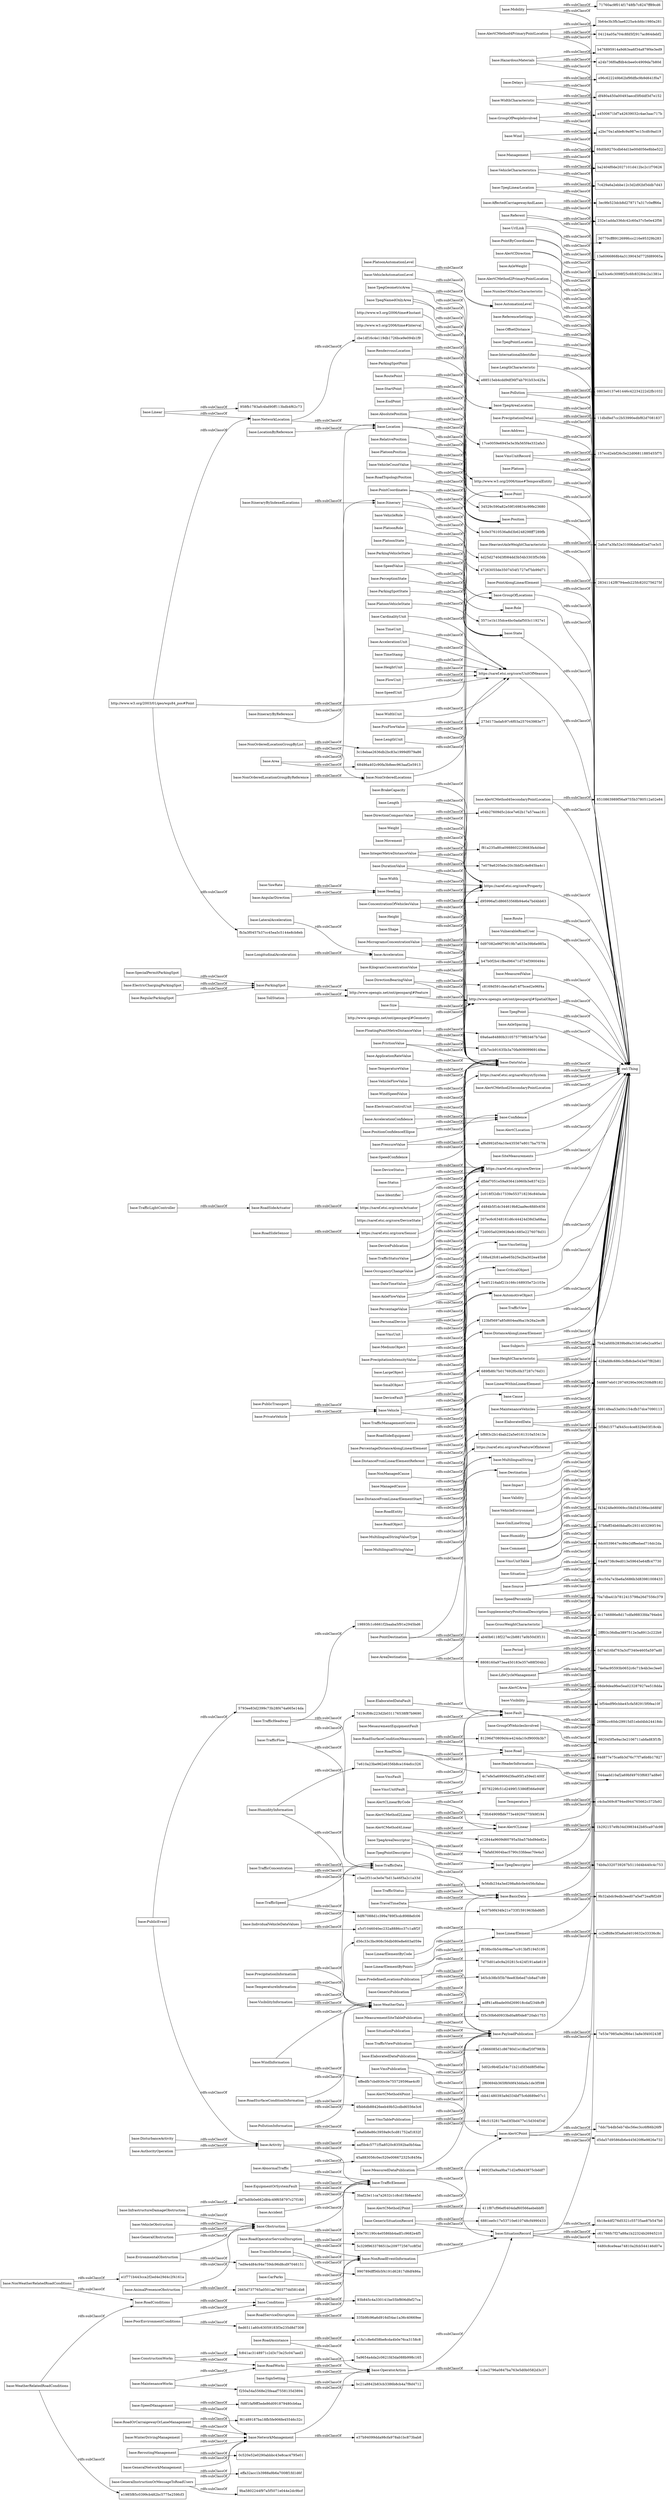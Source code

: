 digraph ar2dtool_diagram { 
rankdir=LR;
size="1000"
node [shape = rectangle, color="black"]; "base:PcuFlowValue" "11dbdfed7cc2b53990edbf82d7081837" "base:AxleWeight" "9ba5802244f97a5f5071e044e2dc9bcf" "992045f5e9ac3e2106711abfad83f1fb" "base:PrecipitationInformation" "base:ItineraryByReference" "base:RoadAssistance" "base:AlertCMethod2PrimaryPointLocation" "9692f3a9aa9ba71d2ef9d43875cbddf7" "2c018f32db17339e553718236c840a4e" "base:Mobility" "base:Delays" "base:AlertCMethod4Point" "d95996af1d86653568b94e6a7bd4bb63" "base:MultilingualStringValueType" "base:DirectionCompassValue" "base:RoadEntity" "e37b94099dda98cfa978ab1bc873bab8" "af6d992d54a10e435567e8017ba757f4" "base:Location" "base:MultilingualString" "base:Linear" "base:PredefinedLocationsPublication" "8df67088d1c399a789f3cdc8988efc06" "base:IntegerMetreDistanceValue" "base:RoadSideSensor" "df480a450a00493aecd5f0ddf3d7e152" "base:ManagedCause" "base:DataValue" "http://www.opengis.net/ont/geosparql#SpatialObject" "f61489187ba18fb5fe906fe45546c32c" "base:Confidence" "base:HeightUnit" "base:CriticalObject" "base:GenericSituationRecord" "base:WeatherData" "base:DisturbanceActivity" "base:TrafficHeadway" "base:RoadObject" "base:StartPoint" "base:RoadConditions" "base:DurationValue" "base:TrafficFlow" "effa32acc1b3988a9b6a7008f1fd1d6f" "base:GroupOfPeopleInvolved" "689fb8fc7b017692f0c0b37287c76d31" "base:NonOrderedLocationGroupByReference" "f35c30b6d0933bd0a8f0de8720ab1753" "base:TrafficLightController" "3baf23e11ca7a2632c1c8cd15b8aea5d" "428afd8c686c3cfb8cbe543e07f82b81" "base:Cause" "https://saref.etsi.org/core/FeatureOfInterest" "5793ee83d2399c73b28f474a665e14da" "base:LateralAcceleration" "base:ReferenceSettings" "base:TrafficElement" "base:VehicleCharacteristics" "base:TpegAreaLocation" "base:RoadSurfaceConditionMeasurements" "base:PollutionInformation" "base:OffsetDistance" "8510863989f56a9755b3780512a02e84" "81296d70809d4ce424da10cf9000b3b7" "base:TemperatureInformation" "base:YawRate" "base:TpegPointLocation" "base:Fault" "base:Activity" "b47b0f2b41f8ed96471d734f3900494c" "157ecd2ebf26c5e22d06811885455f75" "cbb41480393a9d334bf75c6d689e07c1" "base:TpegLinearLocation" "base:MicrogramsConcentrationValue" "base:Accident" "base:Obstruction" "base:PointDestination" "base:AlertCMethod4PrimaryPointLocation" "base:ElectricChargingParkingSpot" "b0e791190c4e0586bb4adf1c9682e4f5" "base:EndPoint" "base:RoadWorks" "a1fa1c8e6d58be8cda4b0e76ca3158c8" "569148ea53a00c154cfb37dce7090113" "base:AffectedCarriagewayAndLanes" "base:Referent" "ba53ce6c3098f25c6fc83284c2a1381e" "base:PlatoonPosition" "base:AutomationLevel" "e96c622249b62bf9fdfbc9b9d641f0a7" "base:RegularParkingSpot" "base:TrafficViewPublication" "base:SignSetting" "base:ElaboratedDataPublication" "base:HumidityInformation" "base:Heading" "base:VehicleFlowValue" "base:UrlLink" "411f87cf96ef0404daf60566aebebbf0" "base:NonWeatherRelatedRoadConditions" "5d02c9b4f2a54c71b21d5f3dd8f5d0ac" "base:TpegGeometricArea" "base:PerceptionState" "base:ParkingSpotState" "e04b27609d5c2dce7e62b17a57eaa161" "base:WindSpeedValue" "dd7bd0b0e662d84c49f658797c27f180" "base:PlatoonRole" "7ed9e4d84c94e759dc96d8cd97046151" "base:KilogramConcentrationValue" "c3ae2f31ce3e0e7bd13a46f3a2c1a33d" "d3b7ecb91635b3a70fa90909969149ee" "base:GroupOfLocations" "168a42fc81aebe65b25e2ba302ea45b8" "base:PointByCoordinates" "base:PrivateVehicle" "base:GenericPublication" "c4cba569c8794ed944765662c372fa92" "base:MesaurementEquipmentFault" "base:NetworkLocation" "dc1746886e8d17cdfa98833fda794eb4" "base:SituationRecord" "base:FlowUnit" "base:Address" "base:NonOrderedLocationGroupByList" "base:Area" "d56c33c3bc908c56db080e8e603a059e" "base:OperatorAction" "http://www.w3.org/2006/time#TemporalEntity" "base:Weight" "base:AlertCDirection" "2afcd7a3fa52e31006debe92ed7ce3c5" "base:SpeedUnit" "base:Platoon" "base:RoadOperatorServiceDisruption" "base:Pollution" "base:MeasurementSiteTablePublication" "f038bc0b54c09bae7cc913bf51945195" "http://www.w3.org/2003/01/geo/wgs84_pos#Point" "base:VehicleCountValue" "base:ConstructionWorks" "70a7dba41b7812415798a26d7556c379" "7d75d01a0c9a202815c424f191ada619" "base:SpeedManagement" "88d0b9270cdb64d1be00d056e8bbe522" "base:PublicTransport" "base:NonOrderedLocations" "aaf5b4c5771f5a8520c83592ba0b54aa" "3571e1b135dce4bc0adaf503c11927e1" "13a6066868b4a3139043d772fd89065a" "5a4f1216abf21b166c168935e72c103e" "base:ReroutingManagement" "base:TpegNamedOnlyArea" "8d74d16bf763a3cf7340e4605a597ad0" "base:AlertCMethod2Point" "7d19cf08c223d2b031176538f87b9690" "bc21a8842b83cb3386b8cb4a7f8d4712" "base:Movement" "base:SpeedValue" "base:PointCoordinates" "93b845c4a330141be55bf806dfef27ca" "base:WidthUnit" "base:RoadSideEquipment" "0c520e52e0290abbbc43e8cac4795e01" "04124a05a704c8fd5f2917ac864debf2" "base:PrecipitationDetail" "6881ee0c17e53710e610748cf4990433" "207ec6c6348161d6c44424d38d3a68aa" "base:TollStation" "base:Point" "base:VmsUnitRecord" "990789dff56b5f4191d62817d8df486a" "4d25d2740d3f084dd3b54b3303f5c56b" "a2bc70a1afde8c9a987ec15cdfc9ad19" "69a6ae84880b310575779f03467b7de0" "base:TpegAreaDescriptor" "base:Route" "bf54edf90cbbe45cfa582915f0fea10f" "7fafafd3604bac5790c33fdeac70e4a3" "335b9fc96a6d916d54ac1a36c40669ee" "base:VmsFault" "base:RoadOrCarraigewayOrLaneManagement" "7b42afd0b2839bd6a31b61e6e2ca95e1" "base:HeaviestAxleWeightCharacteristic" "4fbb6db88426eeb49b52cdbd6556e3c6" "19893fc1c6661f2baaba5f91e2945bd6" "base:Conditions" "base:AlertCMethod2Linear" "7ddc7b4db5eb74bc56ec3cc6f66b26f9" "base:VulnerableRoadUser" "2696bcc60dc29915d51ebd4bb24418dc" "base:PointAlongLinearElement" "base:Position" "d5da57d9586db6e445620f6e9826e732" "base:Role" "base:DeviceFault" "base:GeneralNetworkManagement" "base:TravelTimeData" "https://saref.etsi.org/saref4syst/System" "base:MeasuredDataPublication" "base:RoadNode" "base:PoorEnvironmentConditions" "base:Road" "base:ConcentrationOfVehiclesValue" "base:LengthUnit" "base:AlertCMethod4SecondaryPointLocation" "base:SmallObject" "base:MeasuredValue" "base:Status" "base:PlatoonAutomationLevel" "e88515eb4cdd9df36f7ab791b53c425a" "64ef4738c9ed013e59645e64ffc47730" "base:State" "0d97082e96f79019b7a633e39b6e985a" "base:Identifier" "base:RoadSurfaceConditionInformation" "base:RendezvousLocation" "base:AlertCMethod4Linear" "fb3a3f0457b37cc45ea5c5144e8cb8eb" "base:TimeUnit" "base:Subjects" "base:PublicEvent" "3ec9fe523dcb8d278717a317c0eff66a" "base:BasicData" "https://saref.etsi.org/core/DeviceState" "17ce0059e6945e3e3fa565f4e332afa3" "base:HeightCharacteristic" "base:LinearWithinLinearElement" "base:AbsolutePosition" "base:TrafficData" "72d005a0290928efe1685e2276078d31" "base:FloatingPointMetreDistanceValue" "http://www.w3.org/2006/time#Instant" "base:Width" "base:TpegPoint" "f81a235a8fca0988602228683fa4d4ed" "base:AlertCLinearByCode" "base:MaintenanceVehicles" "base:GeneralObstruction" "base:ElaboratedData" "http://www.opengis.net/ont/geosparql#Feature" "base:ElectronicControlUnit" "base:RoadSideActuator" "base:AxleSpacing" "base:Humidity" "base:FrictionValue" "base:Acceleration" "base:VisibilityInformation" "8808160a973ea450183e357e88f304b2" "7c429a6a2ebbe12c3d2d92bf3ddb7d43" "45a883056c0ec520e006672325c8456a" "base:TrafficSpeed" "base:MultilingualStringValue" "fc841ac3148971c2d3c73e25c047aed3" "adff41a8bade00d269018cdaf2348cf9" "base:Comment" "ab40b6118f227ec2b8817a0b50d3f131" "http://www.w3.org/2006/time#Interval" "2f60694b365f6f49f43ddada1de3f598" "2665d737765a0501aa780377dd5814b8" "base:AlertCMethod2SecondaryPointLocation" "base:IndividualVehicleDataValues" "base:Height" "base:MediumObject" "base:AxleFlowValue" "base:TransitInformation" "base:VmsUnitFault" "base:AlertCLocation" "base:SpecialPermitParkingSpot" "9b32abdc9edb3eed07a5ef72eaf6f2d9" "base:SiteMeasurements" "08de9dea9fee5ea023287927ee518dda" "123bf5697a85d604ea9ba1fe26a2ecf6" "base:ApplicationRateValue" "f250a54a5568e25feaaf7558135d3894" "base:VmsUnitTable" "base:Shape" "6b18e4df276d5321c55735ae87b547b0" "a4500671bf7a42639032c4ae3aac717b" "base:BrakeCapacity" "2fff03c36dba3897512e3a8912c222b9" "base:AbnormalTraffic" "base:HazardousMaterials" "base:PlatoonVehicleState" "base:InfrastructureDamageObstruction" "5c0e37610536a8d3b6248298ff7289fb" "base:LinearElementByPoints" "base:VehicleRole" "base:Vehicle" "base:Situation" "base:SituationPublication" "base:AlertCPoint" "47263055de3507454f1727ef7bb99d71" "base:PercentageDistanceAlongLinearElement" "base:WidthCharacteristic" "base:TrafficConcentration" "base:NetworkManagement" "base:TrafficView" "base:LargeObject" "b476895914a9d63ea6f34a879f4e3ed9" "base:VehicleAutomationLevel" "base:TpegPointDescriptor" "base:Wind" "74b9a3320739267b5110d4b440c4c753" "8578229fc51d2499f15386ff366e949f" "base:CarParks" "base:LinearElementByCode" "cbe1df16c4e119db1726bce9e094b1f9" "4ffedfb7cbd930c0e755729596ae4cf0" "5c329f963378651bc209772567cc8f3d" "c8169d591cbecc6af14f7bced2e96f4a" "a5cf1046040ec232a8886cc37c1a8f2f" "b65cb38b5f3b78ee83b6ed7cb8ad7c89" "7e610a23be962e6356b8ce164efcc326" "base:TemperatureValue" "base:ParkingSpot" "base:PersonalDevice" "base:Management" "base:TrafficManagementCentre" "https://saref.etsi.org/core/UnitOfMeasure" "base:WinterDrivingManagement" "544aadd10af2a69bf49703f6837ad8e0" "548897eb0129749290e3062508df8182" "base:AccelerationConfidence" "3c18ebae2636db2bc83a1999df079a86" "8ed6511a60c63059183f3e235d8d7308" "e12844a9609d60795a5ba57bbd9de82e" "71760ac9f014f1748fb7c8247ff89cd6" "base:GeneralInstructionOrMessageToRoadUsers" "base:EvironmentalObstruction" "https://saref.etsi.org/core/Actuator" "c61766fc7f27a88a1b22324b26945210" "base:AngularDirection" "bf883c2b14bab22a5e0161310a53413e" "0803e0137e61446c42234222d2fb1032" "5f58d1577af445cc4ce8329e03f18c4b" "d484b5f1dc344619b82aa9ec6fd0c656" "base:Source" "base:SpeedPercentile" "dfbbf7051e59a93641b960b3e837422c" "a24b736f0affdb4cbee0c4909da7b80d" "base:LocationByReference" "base:TpegDescriptor" "base:CardinalityUnit" "base:NonRoadEventInformation" "0c07b9f434fe21e733f1591963bbd6f5" "https://saref.etsi.org/core/Sensor" "base:LinearElement" "base:DistanceAlongLinearElement" "base:DevicePublication" "e9cc50a7e3be6a5686b3d83981008433" "7e079a6205ebc20c3bbf2c4e845ba4c1" "7e53e7985a9e2f66e13a8e3f400243ff" "base:VmsUnit" "base:Impact" "ba2404f0de2027101d412bc2c1f70626" "3b64e3b3fb3ae6225a4cbfdc1980a281" "34529c590a82e59f169834c99fe23680" "https://saref.etsi.org/core/Property" "base:Validity" "base:AccelerationUnit" "base:DeviceStatus" "5a9654a4da2c0621fd3da088b998c165" "base:WindInformation" "fe56db234a3ed298a8dc0e4456cfabac" "68486a402c90fa3b8eec963aaf2e5913" "28341142f8794eeb225fc8202756275f" "base:ParkingSpotPoint" "base:PrecipitationIntensityValue" "958fb1783afc4bd90ff113bdb4f62c73" "base:VehicleEnvironment" "232e1adda336dc42c60a37c5e0e42f56" "base:DirectionBearingValue" "e1985f85c0399cb482bc5775e259fcf3" "base:VehicleObstruction" "base:NonManagedCause" "base:AuthorityOperation" "base:DistanceFromLinearElementReferent" "base:TimeStamp" "base:SupplementaryPositionalDescription" "base:GrossWeightCharacteristic" "base:GmlLineString" "84d877e75ca6b3d76c77f7a6b8b17827" "e1f771b443cca2f2ed4e29d4c2f4161a" "base:AnimalPresenceObstruction" "cc2effd8e3f3a6ad4016632e33336c8c" "base:RoutePoint" "base:Period" "273d173adafc97c6f03a257043983e77" "base:Size" "base:RoadTopologyPosition" "https://saref.etsi.org/core/Device" "base:TrafficStatus" "base:LifeCycleManagement" "base:AlertCArea" "base:LongitudinalAcceleration" "base:OccupancyChangeValue" "1cbe2796a0847ba763e5d0b0582d3c37" "base:PayloadPublication" "base:WeatherRelatedRoadConditions" "a9a6b8e86c3959a9c5cd81752af1832f" "c5866085d1c86780d1e18baf20f7983b" "base:ItineraryByIndexedLocations" "base:NumberOfAxlesCharacteristic" "base:PlatoonState" "base:ElaboratedDataFault" "base:VmsTablePublication" "base:Visibility" "base:VmsSetting" "6480c8ce9eae74810a2fcb544146d07e" "base:GroupOfVehiclesInvolved" "base:MaintenanceWorks" "74e0ac95593b0652c6c71fe4b3ec3ee0" "base:PressureValue" "base:Destination" "base:RelativePosition" "f434248e90069cc58d545396ecb68f4f" "base:VmsPublication" "base:RoadServiceDisruption" "base:HeaderInformation" "30770cff8912699fccc216e95329b283" "base:DateTimeValue" "4c7efe5a69906d3fea95f1a59ed1400f" "base:AreaDestination" "base:TrafficStatusValue" "57bfeff34b60bbaf0c2931403290f194" "base:PositionConfidenceEllipse" "base:AlertCLinear" "base:InternationalIdentifier" "base:SpeedConfidence" "base:Length" "1b292157e9b34d3983442b85ca97dc98" "http://www.opengis.net/ont/geosparql#Geometry" "base:ParkingVehicleState" "9dc0539647ec86e2dffeebed716dc2da" "08c5152817bed3f3bd477e15d304f34f" "f48f1faf9ff3ede86d091879480cb6aa" "base:PercentageValue" "base:AutomotiveObject" "base:EquipmentOrSystemFault" "base:DistanceFromLinearElementStart" "73fc64909fbfe773e49294775f49f194" "base:LengthCharacteristic" "base:Itinerary" "base:Temperature" ; /*classes style*/
	"base:CriticalObject" -> "owl:Thing" [ label = "rdfs:subClassOf" ];
	"base:Location" -> "34529c590a82e59f169834c99fe23680" [ label = "rdfs:subClassOf" ];
	"base:Location" -> "base:GroupOfLocations" [ label = "rdfs:subClassOf" ];
	"base:Size" -> "http://www.opengis.net/ont/geosparql#SpatialObject" [ label = "rdfs:subClassOf" ];
	"http://www.w3.org/2006/time#Instant" -> "http://www.w3.org/2006/time#TemporalEntity" [ label = "rdfs:subClassOf" ];
	"base:Length" -> "https://saref.etsi.org/core/Property" [ label = "rdfs:subClassOf" ];
	"base:Management" -> "88d0b9270cdb64d1be00d056e8bbe522" [ label = "rdfs:subClassOf" ];
	"base:Management" -> "owl:Thing" [ label = "rdfs:subClassOf" ];
	"base:NonOrderedLocationGroupByReference" -> "base:NonOrderedLocations" [ label = "rdfs:subClassOf" ];
	"base:ApplicationRateValue" -> "base:DataValue" [ label = "rdfs:subClassOf" ];
	"base:KilogramConcentrationValue" -> "b47b0f2b41f8ed96471d734f3900494c" [ label = "rdfs:subClassOf" ];
	"base:KilogramConcentrationValue" -> "base:DataValue" [ label = "rdfs:subClassOf" ];
	"base:TpegAreaDescriptor" -> "7fafafd3604bac5790c33fdeac70e4a3" [ label = "rdfs:subClassOf" ];
	"base:TpegAreaDescriptor" -> "base:TpegDescriptor" [ label = "rdfs:subClassOf" ];
	"base:WeatherRelatedRoadConditions" -> "e1985f85c0399cb482bc5775e259fcf3" [ label = "rdfs:subClassOf" ];
	"base:WeatherRelatedRoadConditions" -> "base:RoadConditions" [ label = "rdfs:subClassOf" ];
	"base:Subjects" -> "7b42afd0b2839bd6a31b61e6e2ca95e1" [ label = "rdfs:subClassOf" ];
	"base:Subjects" -> "owl:Thing" [ label = "rdfs:subClassOf" ];
	"base:OperatorAction" -> "1cbe2796a0847ba763e5d0b0582d3c37" [ label = "rdfs:subClassOf" ];
	"base:OperatorAction" -> "base:SituationRecord" [ label = "rdfs:subClassOf" ];
	"base:RoadSideActuator" -> "https://saref.etsi.org/core/Actuator" [ label = "rdfs:subClassOf" ];
	"base:FrictionValue" -> "d3b7ecb91635b3a70fa90909969149ee" [ label = "rdfs:subClassOf" ];
	"base:FrictionValue" -> "base:DataValue" [ label = "rdfs:subClassOf" ];
	"base:AlertCArea" -> "08de9dea9fee5ea023287927ee518dda" [ label = "rdfs:subClassOf" ];
	"base:AlertCArea" -> "owl:Thing" [ label = "rdfs:subClassOf" ];
	"base:VmsFault" -> "base:Fault" [ label = "rdfs:subClassOf" ];
	"base:SmallObject" -> "base:CriticalObject" [ label = "rdfs:subClassOf" ];
	"http://www.opengis.net/ont/geosparql#SpatialObject" -> "owl:Thing" [ label = "rdfs:subClassOf" ];
	"base:Platoon" -> "owl:Thing" [ label = "rdfs:subClassOf" ];
	"base:Source" -> "e9cc50a7e3be6a5686b3d83981008433" [ label = "rdfs:subClassOf" ];
	"base:Source" -> "owl:Thing" [ label = "rdfs:subClassOf" ];
	"base:Temperature" -> "c4cba569c8794ed944765662c372fa92" [ label = "rdfs:subClassOf" ];
	"base:Temperature" -> "owl:Thing" [ label = "rdfs:subClassOf" ];
	"base:GeneralInstructionOrMessageToRoadUsers" -> "9ba5802244f97a5f5071e044e2dc9bcf" [ label = "rdfs:subClassOf" ];
	"base:GeneralInstructionOrMessageToRoadUsers" -> "base:NetworkManagement" [ label = "rdfs:subClassOf" ];
	"base:ReferenceSettings" -> "owl:Thing" [ label = "rdfs:subClassOf" ];
	"base:Accident" -> "base:TrafficElement" [ label = "rdfs:subClassOf" ];
	"base:Point" -> "owl:Thing" [ label = "rdfs:subClassOf" ];
	"base:TpegPointLocation" -> "owl:Thing" [ label = "rdfs:subClassOf" ];
	"base:VehicleRole" -> "base:Role" [ label = "rdfs:subClassOf" ];
	"base:Address" -> "owl:Thing" [ label = "rdfs:subClassOf" ];
	"base:NonRoadEventInformation" -> "base:SituationRecord" [ label = "rdfs:subClassOf" ];
	"base:DistanceFromLinearElementStart" -> "bf883c2b14bab22a5e0161310a53413e" [ label = "rdfs:subClassOf" ];
	"base:DistanceFromLinearElementStart" -> "base:DistanceAlongLinearElement" [ label = "rdfs:subClassOf" ];
	"http://www.w3.org/2006/time#Interval" -> "http://www.w3.org/2006/time#TemporalEntity" [ label = "rdfs:subClassOf" ];
	"base:MultilingualStringValueType" -> "base:MultilingualString" [ label = "rdfs:subClassOf" ];
	"base:AlertCMethod2Linear" -> "73fc64909fbfe773e49294775f49f194" [ label = "rdfs:subClassOf" ];
	"base:AlertCMethod2Linear" -> "base:AlertCLinear" [ label = "rdfs:subClassOf" ];
	"base:HeightUnit" -> "https://saref.etsi.org/core/UnitOfMeasure" [ label = "rdfs:subClassOf" ];
	"base:ParkingSpot" -> "http://www.opengis.net/ont/geosparql#Feature" [ label = "rdfs:subClassOf" ];
	"base:Period" -> "8d74d16bf763a3cf7340e4605a597ad0" [ label = "rdfs:subClassOf" ];
	"base:Period" -> "owl:Thing" [ label = "rdfs:subClassOf" ];
	"base:PlatoonPosition" -> "base:Position" [ label = "rdfs:subClassOf" ];
	"base:PointDestination" -> "ab40b6118f227ec2b8817a0b50d3f131" [ label = "rdfs:subClassOf" ];
	"base:PointDestination" -> "base:Destination" [ label = "rdfs:subClassOf" ];
	"base:ItineraryByIndexedLocations" -> "base:Itinerary" [ label = "rdfs:subClassOf" ];
	"base:DevicePublication" -> "https://saref.etsi.org/core/Device" [ label = "rdfs:subClassOf" ];
	"base:AbsolutePosition" -> "base:Position" [ label = "rdfs:subClassOf" ];
	"base:AbsolutePosition" -> "base:Point" [ label = "rdfs:subClassOf" ];
	"base:Acceleration" -> "https://saref.etsi.org/core/Property" [ label = "rdfs:subClassOf" ];
	"base:PercentageDistanceAlongLinearElement" -> "123bf5697a85d604ea9ba1fe26a2ecf6" [ label = "rdfs:subClassOf" ];
	"base:PercentageDistanceAlongLinearElement" -> "base:DistanceAlongLinearElement" [ label = "rdfs:subClassOf" ];
	"base:Visibility" -> "bf54edf90cbbe45cfa582915f0fea10f" [ label = "rdfs:subClassOf" ];
	"base:Visibility" -> "owl:Thing" [ label = "rdfs:subClassOf" ];
	"base:AlertCPoint" -> "d5da57d9586db6e445620f6e9826e732" [ label = "rdfs:subClassOf" ];
	"base:AlertCPoint" -> "7ddc7b4db5eb74bc56ec3cc6f66b26f9" [ label = "rdfs:subClassOf" ];
	"base:AlertCPoint" -> "owl:Thing" [ label = "rdfs:subClassOf" ];
	"base:WindInformation" -> "4ffedfb7cbd930c0e755729596ae4cf0" [ label = "rdfs:subClassOf" ];
	"base:WindInformation" -> "base:WeatherData" [ label = "rdfs:subClassOf" ];
	"base:Role" -> "owl:Thing" [ label = "rdfs:subClassOf" ];
	"base:MeasuredDataPublication" -> "9692f3a9aa9ba71d2ef9d43875cbddf7" [ label = "rdfs:subClassOf" ];
	"base:MeasuredDataPublication" -> "base:PayloadPublication" [ label = "rdfs:subClassOf" ];
	"base:GeneralObstruction" -> "base:Obstruction" [ label = "rdfs:subClassOf" ];
	"base:MultilingualString" -> "owl:Thing" [ label = "rdfs:subClassOf" ];
	"base:TrafficLightController" -> "base:RoadSideActuator" [ label = "rdfs:subClassOf" ];
	"base:LocationByReference" -> "base:Location" [ label = "rdfs:subClassOf" ];
	"base:PlatoonAutomationLevel" -> "base:AutomationLevel" [ label = "rdfs:subClassOf" ];
	"base:AutomationLevel" -> "owl:Thing" [ label = "rdfs:subClassOf" ];
	"base:OccupancyChangeValue" -> "2c018f32db17339e553718236c840a4e" [ label = "rdfs:subClassOf" ];
	"base:OccupancyChangeValue" -> "base:DataValue" [ label = "rdfs:subClassOf" ];
	"base:TrafficManagementCentre" -> "base:AutomotiveObject" [ label = "rdfs:subClassOf" ];
	"base:AlertCLocation" -> "owl:Thing" [ label = "rdfs:subClassOf" ];
	"base:Referent" -> "232e1adda336dc42c60a37c5e0e42f56" [ label = "rdfs:subClassOf" ];
	"base:Referent" -> "owl:Thing" [ label = "rdfs:subClassOf" ];
	"base:TpegAreaLocation" -> "owl:Thing" [ label = "rdfs:subClassOf" ];
	"base:DistanceAlongLinearElement" -> "owl:Thing" [ label = "rdfs:subClassOf" ];
	"base:Weight" -> "https://saref.etsi.org/core/Property" [ label = "rdfs:subClassOf" ];
	"base:MeasurementSiteTablePublication" -> "f35c30b6d0933bd0a8f0de8720ab1753" [ label = "rdfs:subClassOf" ];
	"base:MeasurementSiteTablePublication" -> "base:PayloadPublication" [ label = "rdfs:subClassOf" ];
	"base:ElectronicControlUnit" -> "https://saref.etsi.org/core/Device" [ label = "rdfs:subClassOf" ];
	"base:ElectronicControlUnit" -> "https://saref.etsi.org/saref4syst/System" [ label = "rdfs:subClassOf" ];
	"base:AbnormalTraffic" -> "45a883056c0ec520e006672325c8456a" [ label = "rdfs:subClassOf" ];
	"base:AbnormalTraffic" -> "base:TrafficElement" [ label = "rdfs:subClassOf" ];
	"base:ManagedCause" -> "base:Cause" [ label = "rdfs:subClassOf" ];
	"base:SituationPublication" -> "base:PayloadPublication" [ label = "rdfs:subClassOf" ];
	"base:AccelerationUnit" -> "https://saref.etsi.org/core/UnitOfMeasure" [ label = "rdfs:subClassOf" ];
	"base:Shape" -> "https://saref.etsi.org/core/Property" [ label = "rdfs:subClassOf" ];
	"base:RoadOrCarraigewayOrLaneManagement" -> "f61489187ba18fb5fe906fe45546c32c" [ label = "rdfs:subClassOf" ];
	"base:RoadOrCarraigewayOrLaneManagement" -> "base:NetworkManagement" [ label = "rdfs:subClassOf" ];
	"base:SpeedConfidence" -> "base:Confidence" [ label = "rdfs:subClassOf" ];
	"base:LengthUnit" -> "https://saref.etsi.org/core/UnitOfMeasure" [ label = "rdfs:subClassOf" ];
	"base:AuthorityOperation" -> "base:Activity" [ label = "rdfs:subClassOf" ];
	"base:OffsetDistance" -> "owl:Thing" [ label = "rdfs:subClassOf" ];
	"base:RoadWorks" -> "5a9654a4da2c0621fd3da088b998c165" [ label = "rdfs:subClassOf" ];
	"base:RoadWorks" -> "base:OperatorAction" [ label = "rdfs:subClassOf" ];
	"base:NonManagedCause" -> "base:Cause" [ label = "rdfs:subClassOf" ];
	"base:TravelTimeData" -> "0c07b9f434fe21e733f1591963bbd6f5" [ label = "rdfs:subClassOf" ];
	"base:TravelTimeData" -> "base:BasicData" [ label = "rdfs:subClassOf" ];
	"base:Activity" -> "aaf5b4c5771f5a8520c83592ba0b54aa" [ label = "rdfs:subClassOf" ];
	"base:Activity" -> "base:TrafficElement" [ label = "rdfs:subClassOf" ];
	"base:SpeedUnit" -> "https://saref.etsi.org/core/UnitOfMeasure" [ label = "rdfs:subClassOf" ];
	"base:GrossWeightCharacteristic" -> "2fff03c36dba3897512e3a8912c222b9" [ label = "rdfs:subClassOf" ];
	"base:GrossWeightCharacteristic" -> "owl:Thing" [ label = "rdfs:subClassOf" ];
	"base:LinearElementByCode" -> "base:LinearElement" [ label = "rdfs:subClassOf" ];
	"base:TimeStamp" -> "https://saref.etsi.org/core/UnitOfMeasure" [ label = "rdfs:subClassOf" ];
	"base:AccelerationConfidence" -> "base:Confidence" [ label = "rdfs:subClassOf" ];
	"https://saref.etsi.org/core/Property" -> "owl:Thing" [ label = "rdfs:subClassOf" ];
	"base:EquipmentOrSystemFault" -> "3baf23e11ca7a2632c1c8cd15b8aea5d" [ label = "rdfs:subClassOf" ];
	"base:EquipmentOrSystemFault" -> "base:TrafficElement" [ label = "rdfs:subClassOf" ];
	"base:RegularParkingSpot" -> "base:ParkingSpot" [ label = "rdfs:subClassOf" ];
	"base:Conditions" -> "93b845c4a330141be55bf806dfef27ca" [ label = "rdfs:subClassOf" ];
	"base:Conditions" -> "base:TrafficElement" [ label = "rdfs:subClassOf" ];
	"base:RoadSideEquipment" -> "base:AutomotiveObject" [ label = "rdfs:subClassOf" ];
	"base:VehicleObstruction" -> "base:Obstruction" [ label = "rdfs:subClassOf" ];
	"base:Status" -> "https://saref.etsi.org/core/Device" [ label = "rdfs:subClassOf" ];
	"base:VulnerableRoadUser" -> "owl:Thing" [ label = "rdfs:subClassOf" ];
	"base:LongitudinalAcceleration" -> "base:Acceleration" [ label = "rdfs:subClassOf" ];
	"base:PublicTransport" -> "base:Vehicle" [ label = "rdfs:subClassOf" ];
	"base:NonWeatherRelatedRoadConditions" -> "e1f771b443cca2f2ed4e29d4c2f4161a" [ label = "rdfs:subClassOf" ];
	"base:NonWeatherRelatedRoadConditions" -> "base:RoadConditions" [ label = "rdfs:subClassOf" ];
	"base:WidthUnit" -> "https://saref.etsi.org/core/UnitOfMeasure" [ label = "rdfs:subClassOf" ];
	"base:Impact" -> "owl:Thing" [ label = "rdfs:subClassOf" ];
	"base:CarParks" -> "base:NonRoadEventInformation" [ label = "rdfs:subClassOf" ];
	"base:VisibilityInformation" -> "d56c33c3bc908c56db080e8e603a059e" [ label = "rdfs:subClassOf" ];
	"base:VisibilityInformation" -> "base:WeatherData" [ label = "rdfs:subClassOf" ];
	"base:HumidityInformation" -> "7e610a23be962e6356b8ce164efcc326" [ label = "rdfs:subClassOf" ];
	"base:HumidityInformation" -> "base:WeatherData" [ label = "rdfs:subClassOf" ];
	"base:LargeObject" -> "base:CriticalObject" [ label = "rdfs:subClassOf" ];
	"base:ConcentrationOfVehiclesValue" -> "d95996af1d86653568b94e6a7bd4bb63" [ label = "rdfs:subClassOf" ];
	"base:ConcentrationOfVehiclesValue" -> "base:DataValue" [ label = "rdfs:subClassOf" ];
	"base:Vehicle" -> "5a4f1216abf21b166c168935e72c103e" [ label = "rdfs:subClassOf" ];
	"base:Vehicle" -> "base:AutomotiveObject" [ label = "rdfs:subClassOf" ];
	"base:PlatoonRole" -> "base:Role" [ label = "rdfs:subClassOf" ];
	"base:AlertCMethod2SecondaryPointLocation" -> "owl:Thing" [ label = "rdfs:subClassOf" ];
	"base:Pollution" -> "0803e0137e61446c42234222d2fb1032" [ label = "rdfs:subClassOf" ];
	"base:Pollution" -> "owl:Thing" [ label = "rdfs:subClassOf" ];
	"base:TrafficStatus" -> "fe56db234a3ed298a8dc0e4456cfabac" [ label = "rdfs:subClassOf" ];
	"base:TrafficStatus" -> "base:BasicData" [ label = "rdfs:subClassOf" ];
	"base:Humidity" -> "f434248e90069cc58d545396ecb68f4f" [ label = "rdfs:subClassOf" ];
	"base:Humidity" -> "owl:Thing" [ label = "rdfs:subClassOf" ];
	"base:VmsSetting" -> "owl:Thing" [ label = "rdfs:subClassOf" ];
	"base:TrafficSpeed" -> "8df67088d1c399a789f3cdc8988efc06" [ label = "rdfs:subClassOf" ];
	"base:TrafficSpeed" -> "base:TrafficData" [ label = "rdfs:subClassOf" ];
	"base:BrakeCapacity" -> "https://saref.etsi.org/core/Property" [ label = "rdfs:subClassOf" ];
	"base:TpegNamedOnlyArea" -> "17ce0059e6945e3e3fa565f4e332afa3" [ label = "rdfs:subClassOf" ];
	"base:TpegNamedOnlyArea" -> "base:TpegAreaLocation" [ label = "rdfs:subClassOf" ];
	"base:Obstruction" -> "b0e791190c4e0586bb4adf1c9682e4f5" [ label = "rdfs:subClassOf" ];
	"base:Obstruction" -> "base:TrafficElement" [ label = "rdfs:subClassOf" ];
	"base:PercentageValue" -> "72d005a0290928efe1685e2276078d31" [ label = "rdfs:subClassOf" ];
	"base:PercentageValue" -> "base:DataValue" [ label = "rdfs:subClassOf" ];
	"base:PollutionInformation" -> "a9a6b8e86c3959a9c5cd81752af1832f" [ label = "rdfs:subClassOf" ];
	"base:PollutionInformation" -> "base:WeatherData" [ label = "rdfs:subClassOf" ];
	"base:DirectionBearingValue" -> "c8169d591cbecc6af14f7bced2e96f4a" [ label = "rdfs:subClassOf" ];
	"base:DirectionBearingValue" -> "base:DataValue" [ label = "rdfs:subClassOf" ];
	"base:TpegGeometricArea" -> "e88515eb4cdd9df36f7ab791b53c425a" [ label = "rdfs:subClassOf" ];
	"base:TpegGeometricArea" -> "base:TpegAreaLocation" [ label = "rdfs:subClassOf" ];
	"base:TpegLinearLocation" -> "7c429a6a2ebbe12c3d2d92bf3ddb7d43" [ label = "rdfs:subClassOf" ];
	"base:TpegLinearLocation" -> "owl:Thing" [ label = "rdfs:subClassOf" ];
	"base:AffectedCarriagewayAndLanes" -> "3ec9fe523dcb8d278717a317c0eff66a" [ label = "rdfs:subClassOf" ];
	"base:AffectedCarriagewayAndLanes" -> "owl:Thing" [ label = "rdfs:subClassOf" ];
	"base:Confidence" -> "owl:Thing" [ label = "rdfs:subClassOf" ];
	"base:IntegerMetreDistanceValue" -> "f81a235a8fca0988602228683fa4d4ed" [ label = "rdfs:subClassOf" ];
	"base:IntegerMetreDistanceValue" -> "base:DataValue" [ label = "rdfs:subClassOf" ];
	"base:AlertCMethod4PrimaryPointLocation" -> "3b64e3b3fb3ae6225a4cbfdc1980a281" [ label = "rdfs:subClassOf" ];
	"base:AlertCMethod4PrimaryPointLocation" -> "04124a05a704c8fd5f2917ac864debf2" [ label = "rdfs:subClassOf" ];
	"base:AlertCMethod4PrimaryPointLocation" -> "owl:Thing" [ label = "rdfs:subClassOf" ];
	"base:AlertCMethod2Point" -> "411f87cf96ef0404daf60566aebebbf0" [ label = "rdfs:subClassOf" ];
	"base:AlertCMethod2Point" -> "base:AlertCPoint" [ label = "rdfs:subClassOf" ];
	"base:PointCoordinates" -> "4d25d2740d3f084dd3b54b3303f5c56b" [ label = "rdfs:subClassOf" ];
	"base:PointCoordinates" -> "base:Position" [ label = "rdfs:subClassOf" ];
	"base:NetworkLocation" -> "cbe1df16c4e119db1726bce9e094b1f9" [ label = "rdfs:subClassOf" ];
	"base:NetworkLocation" -> "base:Location" [ label = "rdfs:subClassOf" ];
	"base:HeaderInformation" -> "544aadd10af2a69bf49703f6837ad8e0" [ label = "rdfs:subClassOf" ];
	"base:HeaderInformation" -> "owl:Thing" [ label = "rdfs:subClassOf" ];
	"base:InfrastructureDamageObstruction" -> "dd7bd0b0e662d84c49f658797c27f180" [ label = "rdfs:subClassOf" ];
	"base:InfrastructureDamageObstruction" -> "base:Obstruction" [ label = "rdfs:subClassOf" ];
	"base:Validity" -> "owl:Thing" [ label = "rdfs:subClassOf" ];
	"base:Movement" -> "https://saref.etsi.org/core/Property" [ label = "rdfs:subClassOf" ];
	"base:PrecipitationDetail" -> "11dbdfed7cc2b53990edbf82d7081837" [ label = "rdfs:subClassOf" ];
	"base:PrecipitationDetail" -> "owl:Thing" [ label = "rdfs:subClassOf" ];
	"base:VmsPublication" -> "2f60694b365f6f49f43ddada1de3f598" [ label = "rdfs:subClassOf" ];
	"base:VmsPublication" -> "base:PayloadPublication" [ label = "rdfs:subClassOf" ];
	"base:RelativePosition" -> "base:Position" [ label = "rdfs:subClassOf" ];
	"base:EvironmentalObstruction" -> "7ed9e4d84c94e759dc96d8cd97046151" [ label = "rdfs:subClassOf" ];
	"base:EvironmentalObstruction" -> "base:Obstruction" [ label = "rdfs:subClassOf" ];
	"base:VmsTablePublication" -> "08c5152817bed3f3bd477e15d304f34f" [ label = "rdfs:subClassOf" ];
	"base:VmsTablePublication" -> "base:PayloadPublication" [ label = "rdfs:subClassOf" ];
	"base:Cause" -> "owl:Thing" [ label = "rdfs:subClassOf" ];
	"base:GenericPublication" -> "b65cb38b5f3b78ee83b6ed7cb8ad7c89" [ label = "rdfs:subClassOf" ];
	"base:GenericPublication" -> "base:PayloadPublication" [ label = "rdfs:subClassOf" ];
	"base:SituationRecord" -> "6480c8ce9eae74810a2fcb544146d07e" [ label = "rdfs:subClassOf" ];
	"base:SituationRecord" -> "c61766fc7f27a88a1b22324b26945210" [ label = "rdfs:subClassOf" ];
	"base:SituationRecord" -> "6b18e4df276d5321c55735ae87b547b0" [ label = "rdfs:subClassOf" ];
	"base:SituationRecord" -> "owl:Thing" [ label = "rdfs:subClassOf" ];
	"base:TrafficConcentration" -> "c3ae2f31ce3e0e7bd13a46f3a2c1a33d" [ label = "rdfs:subClassOf" ];
	"base:TrafficConcentration" -> "base:TrafficData" [ label = "rdfs:subClassOf" ];
	"base:VehicleCharacteristics" -> "owl:Thing" [ label = "rdfs:subClassOf" ];
	"base:VehicleCharacteristics" -> "ba2404f0de2027101d412bc2c1f70626" [ label = "rdfs:subClassOf" ];
	"base:RoadSideSensor" -> "https://saref.etsi.org/core/Sensor" [ label = "rdfs:subClassOf" ];
	"base:AngularDirection" -> "base:Heading" [ label = "rdfs:subClassOf" ];
	"https://saref.etsi.org/saref4syst/System" -> "owl:Thing" [ label = "rdfs:subClassOf" ];
	"base:AlertCDirection" -> "ba53ce6c3098f25c6fc83284c2a1381e" [ label = "rdfs:subClassOf" ];
	"base:AlertCDirection" -> "owl:Thing" [ label = "rdfs:subClassOf" ];
	"base:Itinerary" -> "47263055de3507454f1727ef7bb99d71" [ label = "rdfs:subClassOf" ];
	"base:Itinerary" -> "base:GroupOfLocations" [ label = "rdfs:subClassOf" ];
	"https://saref.etsi.org/core/DeviceState" -> "https://saref.etsi.org/core/Device" [ label = "rdfs:subClassOf" ];
	"base:Width" -> "https://saref.etsi.org/core/Property" [ label = "rdfs:subClassOf" ];
	"base:AlertCLinearByCode" -> "8578229fc51d2499f15386ff366e949f" [ label = "rdfs:subClassOf" ];
	"base:AlertCLinearByCode" -> "base:AlertCLinear" [ label = "rdfs:subClassOf" ];
	"base:AutomotiveObject" -> "owl:Thing" [ label = "rdfs:subClassOf" ];
	"base:FlowUnit" -> "https://saref.etsi.org/core/UnitOfMeasure" [ label = "rdfs:subClassOf" ];
	"base:GroupOfVehiclesInvolved" -> "992045f5e9ac3e2106711abfad83f1fb" [ label = "rdfs:subClassOf" ];
	"base:GroupOfVehiclesInvolved" -> "owl:Thing" [ label = "rdfs:subClassOf" ];
	"base:Fault" -> "2696bcc60dc29915d51ebd4bb24418dc" [ label = "rdfs:subClassOf" ];
	"base:Fault" -> "owl:Thing" [ label = "rdfs:subClassOf" ];
	"base:PrecipitationIntensityValue" -> "168a42fc81aebe65b25e2ba302ea45b8" [ label = "rdfs:subClassOf" ];
	"base:PrecipitationIntensityValue" -> "base:DataValue" [ label = "rdfs:subClassOf" ];
	"base:UrlLink" -> "30770cff8912699fccc216e95329b283" [ label = "rdfs:subClassOf" ];
	"base:UrlLink" -> "owl:Thing" [ label = "rdfs:subClassOf" ];
	"base:PredefinedLocationsPublication" -> "7d75d01a0c9a202815c424f191ada619" [ label = "rdfs:subClassOf" ];
	"base:PredefinedLocationsPublication" -> "base:PayloadPublication" [ label = "rdfs:subClassOf" ];
	"base:PayloadPublication" -> "7e53e7985a9e2f66e13a8e3f400243ff" [ label = "rdfs:subClassOf" ];
	"base:PayloadPublication" -> "owl:Thing" [ label = "rdfs:subClassOf" ];
	"base:DistanceFromLinearElementReferent" -> "689fb8fc7b017692f0c0b37287c76d31" [ label = "rdfs:subClassOf" ];
	"base:DistanceFromLinearElementReferent" -> "base:DistanceAlongLinearElement" [ label = "rdfs:subClassOf" ];
	"base:RoadSurfaceConditionMeasurements" -> "81296d70809d4ce424da10cf9000b3b7" [ label = "rdfs:subClassOf" ];
	"base:RoadSurfaceConditionMeasurements" -> "base:Road" [ label = "rdfs:subClassOf" ];
	"base:IndividualVehicleDataValues" -> "a5cf1046040ec232a8886cc37c1a8f2f" [ label = "rdfs:subClassOf" ];
	"base:IndividualVehicleDataValues" -> "base:TrafficData" [ label = "rdfs:subClassOf" ];
	"base:PositionConfidenceEllipse" -> "base:Confidence" [ label = "rdfs:subClassOf" ];
	"base:Area" -> "68486a402c90fa3b8eec963aaf2e5913" [ label = "rdfs:subClassOf" ];
	"base:Area" -> "base:Location" [ label = "rdfs:subClassOf" ];
	"base:HeightCharacteristic" -> "428afd8c686c3cfb8cbe543e07f82b81" [ label = "rdfs:subClassOf" ];
	"base:HeightCharacteristic" -> "owl:Thing" [ label = "rdfs:subClassOf" ];
	"base:TrafficViewPublication" -> "c5866085d1c86780d1e18baf20f7983b" [ label = "rdfs:subClassOf" ];
	"base:TrafficViewPublication" -> "base:PayloadPublication" [ label = "rdfs:subClassOf" ];
	"base:ElectricChargingParkingSpot" -> "base:ParkingSpot" [ label = "rdfs:subClassOf" ];
	"base:VmsUnitTable" -> "9dc0539647ec86e2dffeebed716dc2da" [ label = "rdfs:subClassOf" ];
	"base:VmsUnitTable" -> "owl:Thing" [ label = "rdfs:subClassOf" ];
	"base:AlertCMethod4SecondaryPointLocation" -> "8510863989f56a9755b3780512a02e84" [ label = "rdfs:subClassOf" ];
	"base:AlertCMethod4SecondaryPointLocation" -> "owl:Thing" [ label = "rdfs:subClassOf" ];
	"base:TemperatureValue" -> "base:DataValue" [ label = "rdfs:subClassOf" ];
	"base:FloatingPointMetreDistanceValue" -> "69a6ae84880b310575779f03467b7de0" [ label = "rdfs:subClassOf" ];
	"base:FloatingPointMetreDistanceValue" -> "base:DataValue" [ label = "rdfs:subClassOf" ];
	"base:Wind" -> "a2bc70a1afde8c9a987ec15cdfc9ad19" [ label = "rdfs:subClassOf" ];
	"base:Wind" -> "owl:Thing" [ label = "rdfs:subClassOf" ];
	"base:ReroutingManagement" -> "0c520e52e0290abbbc43e8cac4795e01" [ label = "rdfs:subClassOf" ];
	"base:ReroutingManagement" -> "base:NetworkManagement" [ label = "rdfs:subClassOf" ];
	"base:AnimalPresenceObstruction" -> "2665d737765a0501aa780377dd5814b8" [ label = "rdfs:subClassOf" ];
	"base:AnimalPresenceObstruction" -> "base:Obstruction" [ label = "rdfs:subClassOf" ];
	"base:PlatoonVehicleState" -> "base:State" [ label = "rdfs:subClassOf" ];
	"base:SiteMeasurements" -> "owl:Thing" [ label = "rdfs:subClassOf" ];
	"base:MaintenanceVehicles" -> "569148ea53a00c154cfb37dce7090113" [ label = "rdfs:subClassOf" ];
	"base:MaintenanceVehicles" -> "owl:Thing" [ label = "rdfs:subClassOf" ];
	"base:Linear" -> "958fb1783afc4bd90ff113bdb4f62c73" [ label = "rdfs:subClassOf" ];
	"base:Linear" -> "base:NetworkLocation" [ label = "rdfs:subClassOf" ];
	"base:TimeUnit" -> "https://saref.etsi.org/core/UnitOfMeasure" [ label = "rdfs:subClassOf" ];
	"base:PcuFlowValue" -> "273d173adafc97c6f03a257043983e77" [ label = "rdfs:subClassOf" ];
	"base:PcuFlowValue" -> "base:DataValue" [ label = "rdfs:subClassOf" ];
	"base:TrafficStatusValue" -> "dfbbf7051e59a93641b960b3e837422c" [ label = "rdfs:subClassOf" ];
	"base:TrafficStatusValue" -> "base:DataValue" [ label = "rdfs:subClassOf" ];
	"base:Mobility" -> "71760ac9f014f1748fb7c8247ff89cd6" [ label = "rdfs:subClassOf" ];
	"base:Mobility" -> "owl:Thing" [ label = "rdfs:subClassOf" ];
	"base:MaintenanceWorks" -> "f250a54a5568e25feaaf7558135d3894" [ label = "rdfs:subClassOf" ];
	"base:MaintenanceWorks" -> "base:RoadWorks" [ label = "rdfs:subClassOf" ];
	"base:ParkingVehicleState" -> "base:State" [ label = "rdfs:subClassOf" ];
	"base:Position" -> "owl:Thing" [ label = "rdfs:subClassOf" ];
	"base:VehicleFlowValue" -> "base:DataValue" [ label = "rdfs:subClassOf" ];
	"base:Height" -> "https://saref.etsi.org/core/Property" [ label = "rdfs:subClassOf" ];
	"base:TrafficView" -> "owl:Thing" [ label = "rdfs:subClassOf" ];
	"base:EndPoint" -> "base:Point" [ label = "rdfs:subClassOf" ];
	"base:VmsUnitRecord" -> "157ecd2ebf26c5e22d06811885455f75" [ label = "rdfs:subClassOf" ];
	"base:VmsUnitRecord" -> "owl:Thing" [ label = "rdfs:subClassOf" ];
	"base:AlertCMethod4Linear" -> "e12844a9609d60795a5ba57bbd9de82e" [ label = "rdfs:subClassOf" ];
	"base:AlertCMethod4Linear" -> "base:AlertCLinear" [ label = "rdfs:subClassOf" ];
	"base:TpegDescriptor" -> "74b9a3320739267b5110d4b440c4c753" [ label = "rdfs:subClassOf" ];
	"base:TpegDescriptor" -> "owl:Thing" [ label = "rdfs:subClassOf" ];
	"base:TrafficHeadway" -> "19893fc1c6661f2baaba5f91e2945bd6" [ label = "rdfs:subClassOf" ];
	"base:TrafficHeadway" -> "base:TrafficData" [ label = "rdfs:subClassOf" ];
	"base:CardinalityUnit" -> "https://saref.etsi.org/core/UnitOfMeasure" [ label = "rdfs:subClassOf" ];
	"base:PointAlongLinearElement" -> "28341142f8794eeb225fc8202756275f" [ label = "rdfs:subClassOf" ];
	"base:PointAlongLinearElement" -> "owl:Thing" [ label = "rdfs:subClassOf" ];
	"base:SupplementaryPositionalDescription" -> "dc1746886e8d17cdfa98833fda794eb4" [ label = "rdfs:subClassOf" ];
	"base:SupplementaryPositionalDescription" -> "owl:Thing" [ label = "rdfs:subClassOf" ];
	"base:GroupOfPeopleInvolved" -> "a4500671bf7a42639032c4ae3aac717b" [ label = "rdfs:subClassOf" ];
	"base:GroupOfPeopleInvolved" -> "owl:Thing" [ label = "rdfs:subClassOf" ];
	"base:AxleFlowValue" -> "207ec6c6348161d6c44424d38d3a68aa" [ label = "rdfs:subClassOf" ];
	"base:AxleFlowValue" -> "base:DataValue" [ label = "rdfs:subClassOf" ];
	"base:MicrogramsConcentrationValue" -> "0d97082e96f79019b7a633e39b6e985a" [ label = "rdfs:subClassOf" ];
	"base:MicrogramsConcentrationValue" -> "base:DataValue" [ label = "rdfs:subClassOf" ];
	"base:ParkingSpotState" -> "base:State" [ label = "rdfs:subClassOf" ];
	"base:HeaviestAxleWeightCharacteristic" -> "2afcd7a3fa52e31006debe92ed7ce3c5" [ label = "rdfs:subClassOf" ];
	"base:HeaviestAxleWeightCharacteristic" -> "owl:Thing" [ label = "rdfs:subClassOf" ];
	"base:AxleWeight" -> "owl:Thing" [ label = "rdfs:subClassOf" ];
	"base:TrafficElement" -> "base:SituationRecord" [ label = "rdfs:subClassOf" ];
	"base:ElaboratedData" -> "5f58d1577af445cc4ce8329e03f18c4b" [ label = "rdfs:subClassOf" ];
	"base:ElaboratedData" -> "owl:Thing" [ label = "rdfs:subClassOf" ];
	"base:RoadTopologyPosition" -> "base:Position" [ label = "rdfs:subClassOf" ];
	"base:GeneralNetworkManagement" -> "effa32acc1b3988a9b6a7008f1fd1d6f" [ label = "rdfs:subClassOf" ];
	"base:GeneralNetworkManagement" -> "base:NetworkManagement" [ label = "rdfs:subClassOf" ];
	"base:LifeCycleManagement" -> "74e0ac95593b0652c6c71fe4b3ec3ee0" [ label = "rdfs:subClassOf" ];
	"base:LifeCycleManagement" -> "owl:Thing" [ label = "rdfs:subClassOf" ];
	"base:TollStation" -> "http://www.opengis.net/ont/geosparql#Feature" [ label = "rdfs:subClassOf" ];
	"base:TpegPointDescriptor" -> "base:TpegDescriptor" [ label = "rdfs:subClassOf" ];
	"base:Heading" -> "https://saref.etsi.org/core/Property" [ label = "rdfs:subClassOf" ];
	"base:RoadConditions" -> "base:Conditions" [ label = "rdfs:subClassOf" ];
	"base:ElaboratedDataPublication" -> "5d02c9b4f2a54c71b21d5f3dd8f5d0ac" [ label = "rdfs:subClassOf" ];
	"base:ElaboratedDataPublication" -> "base:PayloadPublication" [ label = "rdfs:subClassOf" ];
	"base:RoadServiceDisruption" -> "335b9fc96a6d916d54ac1a36c40669ee" [ label = "rdfs:subClassOf" ];
	"base:RoadServiceDisruption" -> "base:NonRoadEventInformation" [ label = "rdfs:subClassOf" ];
	"base:VmsUnit" -> "base:VmsSetting" [ label = "rdfs:subClassOf" ];
	"base:PrecipitationInformation" -> "base:WeatherData" [ label = "rdfs:subClassOf" ];
	"base:PersonalDevice" -> "base:AutomotiveObject" [ label = "rdfs:subClassOf" ];
	"base:PersonalDevice" -> "https://saref.etsi.org/core/Device" [ label = "rdfs:subClassOf" ];
	"base:RoadObject" -> "https://saref.etsi.org/core/FeatureOfInterest" [ label = "rdfs:subClassOf" ];
	"base:DeviceFault" -> "base:Fault" [ label = "rdfs:subClassOf" ];
	"base:DeviceFault" -> "https://saref.etsi.org/core/Device" [ label = "rdfs:subClassOf" ];
	"base:Comment" -> "57bfeff34b60bbaf0c2931403290f194" [ label = "rdfs:subClassOf" ];
	"base:Comment" -> "owl:Thing" [ label = "rdfs:subClassOf" ];
	"base:NetworkManagement" -> "e37b94099dda98cfa978ab1bc873bab8" [ label = "rdfs:subClassOf" ];
	"base:NetworkManagement" -> "base:OperatorAction" [ label = "rdfs:subClassOf" ];
	"base:WidthCharacteristic" -> "df480a450a00493aecd5f0ddf3d7e152" [ label = "rdfs:subClassOf" ];
	"base:WidthCharacteristic" -> "owl:Thing" [ label = "rdfs:subClassOf" ];
	"base:HazardousMaterials" -> "b476895914a9d63ea6f34a879f4e3ed9" [ label = "rdfs:subClassOf" ];
	"base:HazardousMaterials" -> "a24b736f0affdb4cbee0c4909da7b80d" [ label = "rdfs:subClassOf" ];
	"base:HazardousMaterials" -> "owl:Thing" [ label = "rdfs:subClassOf" ];
	"base:TransitInformation" -> "990789dff56b5f4191d62817d8df486a" [ label = "rdfs:subClassOf" ];
	"base:TransitInformation" -> "base:NonRoadEventInformation" [ label = "rdfs:subClassOf" ];
	"https://saref.etsi.org/core/Device" -> "owl:Thing" [ label = "rdfs:subClassOf" ];
	"base:GroupOfLocations" -> "owl:Thing" [ label = "rdfs:subClassOf" ];
	"base:WeatherData" -> "adff41a8bade00d269018cdaf2348cf9" [ label = "rdfs:subClassOf" ];
	"base:WeatherData" -> "base:BasicData" [ label = "rdfs:subClassOf" ];
	"base:DateTimeValue" -> "d484b5f1dc344619b82aa9ec6fd0c656" [ label = "rdfs:subClassOf" ];
	"base:DateTimeValue" -> "base:DataValue" [ label = "rdfs:subClassOf" ];
	"base:AlertCLinear" -> "1b292157e9b34d3983442b85ca97dc98" [ label = "rdfs:subClassOf" ];
	"base:AlertCLinear" -> "owl:Thing" [ label = "rdfs:subClassOf" ];
	"base:PrivateVehicle" -> "base:Vehicle" [ label = "rdfs:subClassOf" ];
	"base:PoorEnvironmentConditions" -> "8ed6511a60c63059183f3e235d8d7308" [ label = "rdfs:subClassOf" ];
	"base:PoorEnvironmentConditions" -> "base:Conditions" [ label = "rdfs:subClassOf" ];
	"base:MediumObject" -> "base:CriticalObject" [ label = "rdfs:subClassOf" ];
	"base:NonOrderedLocationGroupByList" -> "3c18ebae2636db2bc83a1999df079a86" [ label = "rdfs:subClassOf" ];
	"base:NonOrderedLocationGroupByList" -> "base:NonOrderedLocations" [ label = "rdfs:subClassOf" ];
	"base:SpeedValue" -> "3571e1b135dce4bc0adaf503c11927e1" [ label = "rdfs:subClassOf" ];
	"base:SpeedValue" -> "base:DataValue" [ label = "rdfs:subClassOf" ];
	"base:MultilingualStringValue" -> "base:MultilingualString" [ label = "rdfs:subClassOf" ];
	"base:MeasuredValue" -> "owl:Thing" [ label = "rdfs:subClassOf" ];
	"base:VehicleAutomationLevel" -> "base:AutomationLevel" [ label = "rdfs:subClassOf" ];
	"http://www.w3.org/2003/01/geo/wgs84_pos#Point" -> "fb3a3f0457b37cc45ea5c5144e8cb8eb" [ label = "rdfs:subClassOf" ];
	"http://www.w3.org/2003/01/geo/wgs84_pos#Point" -> "base:Point" [ label = "rdfs:subClassOf" ];
	"http://www.w3.org/2003/01/geo/wgs84_pos#Point" -> "base:NetworkLocation" [ label = "rdfs:subClassOf" ];
	"base:RoadEntity" -> "https://saref.etsi.org/core/FeatureOfInterest" [ label = "rdfs:subClassOf" ];
	"base:Delays" -> "e96c622249b62bf9fdfbc9b9d641f0a7" [ label = "rdfs:subClassOf" ];
	"base:Delays" -> "owl:Thing" [ label = "rdfs:subClassOf" ];
	"base:ConstructionWorks" -> "fc841ac3148971c2d3c73e25c047aed3" [ label = "rdfs:subClassOf" ];
	"base:ConstructionWorks" -> "base:RoadWorks" [ label = "rdfs:subClassOf" ];
	"base:NumberOfAxlesCharacteristic" -> "owl:Thing" [ label = "rdfs:subClassOf" ];
	"base:State" -> "owl:Thing" [ label = "rdfs:subClassOf" ];
	"base:DataValue" -> "owl:Thing" [ label = "rdfs:subClassOf" ];
	"base:Route" -> "owl:Thing" [ label = "rdfs:subClassOf" ];
	"http://www.w3.org/2006/time#TemporalEntity" -> "owl:Thing" [ label = "rdfs:subClassOf" ];
	"base:DirectionCompassValue" -> "e04b27609d5c2dce7e62b17a57eaa161" [ label = "rdfs:subClassOf" ];
	"base:DirectionCompassValue" -> "base:DataValue" [ label = "rdfs:subClassOf" ];
	"base:LateralAcceleration" -> "base:Acceleration" [ label = "rdfs:subClassOf" ];
	"base:SpecialPermitParkingSpot" -> "base:ParkingSpot" [ label = "rdfs:subClassOf" ];
	"base:LengthCharacteristic" -> "owl:Thing" [ label = "rdfs:subClassOf" ];
	"base:InternationalIdentifier" -> "owl:Thing" [ label = "rdfs:subClassOf" ];
	"base:SignSetting" -> "bc21a8842b83cb3386b8cb4a7f8d4712" [ label = "rdfs:subClassOf" ];
	"base:SignSetting" -> "base:OperatorAction" [ label = "rdfs:subClassOf" ];
	"base:VehicleEnvironment" -> "owl:Thing" [ label = "rdfs:subClassOf" ];
	"https://saref.etsi.org/core/Actuator" -> "https://saref.etsi.org/core/Device" [ label = "rdfs:subClassOf" ];
	"base:NonOrderedLocations" -> "base:GroupOfLocations" [ label = "rdfs:subClassOf" ];
	"base:TpegPoint" -> "owl:Thing" [ label = "rdfs:subClassOf" ];
	"base:RoadOperatorServiceDisruption" -> "5c329f963378651bc209772567cc8f3d" [ label = "rdfs:subClassOf" ];
	"base:RoadOperatorServiceDisruption" -> "base:NonRoadEventInformation" [ label = "rdfs:subClassOf" ];
	"base:LinearWithinLinearElement" -> "548897eb0129749290e3062508df8182" [ label = "rdfs:subClassOf" ];
	"base:LinearWithinLinearElement" -> "owl:Thing" [ label = "rdfs:subClassOf" ];
	"base:ElaboratedDataFault" -> "base:Fault" [ label = "rdfs:subClassOf" ];
	"base:PerceptionState" -> "base:State" [ label = "rdfs:subClassOf" ];
	"base:WindSpeedValue" -> "base:DataValue" [ label = "rdfs:subClassOf" ];
	"base:Identifier" -> "https://saref.etsi.org/core/Device" [ label = "rdfs:subClassOf" ];
	"base:RoadAssistance" -> "a1fa1c8e6d58be8cda4b0e76ca3158c8" [ label = "rdfs:subClassOf" ];
	"base:RoadAssistance" -> "base:OperatorAction" [ label = "rdfs:subClassOf" ];
	"base:PointByCoordinates" -> "13a6066868b4a3139043d772fd89065a" [ label = "rdfs:subClassOf" ];
	"base:PointByCoordinates" -> "owl:Thing" [ label = "rdfs:subClassOf" ];
	"base:TrafficFlow" -> "7d19cf08c223d2b031176538f87b9690" [ label = "rdfs:subClassOf" ];
	"base:TrafficFlow" -> "base:TrafficData" [ label = "rdfs:subClassOf" ];
	"base:TemperatureInformation" -> "base:WeatherData" [ label = "rdfs:subClassOf" ];
	"base:AlertCMethod2PrimaryPointLocation" -> "owl:Thing" [ label = "rdfs:subClassOf" ];
	"base:VmsUnitFault" -> "base:Fault" [ label = "rdfs:subClassOf" ];
	"https://saref.etsi.org/core/FeatureOfInterest" -> "owl:Thing" [ label = "rdfs:subClassOf" ];
	"https://saref.etsi.org/core/UnitOfMeasure" -> "owl:Thing" [ label = "rdfs:subClassOf" ];
	"base:YawRate" -> "base:Heading" [ label = "rdfs:subClassOf" ];
	"base:RoadSurfaceConditionInformation" -> "4fbb6db88426eeb49b52cdbd6556e3c6" [ label = "rdfs:subClassOf" ];
	"base:RoadSurfaceConditionInformation" -> "base:WeatherData" [ label = "rdfs:subClassOf" ];
	"base:SpeedManagement" -> "f48f1faf9ff3ede86d091879480cb6aa" [ label = "rdfs:subClassOf" ];
	"base:SpeedManagement" -> "base:NetworkManagement" [ label = "rdfs:subClassOf" ];
	"base:PlatoonState" -> "base:State" [ label = "rdfs:subClassOf" ];
	"base:VehicleCountValue" -> "5c0e37610536a8d3b6248298ff7289fb" [ label = "rdfs:subClassOf" ];
	"base:VehicleCountValue" -> "base:DataValue" [ label = "rdfs:subClassOf" ];
	"base:RoadNode" -> "4c7efe5a69906d3fea95f1a59ed1400f" [ label = "rdfs:subClassOf" ];
	"base:RoadNode" -> "base:Road" [ label = "rdfs:subClassOf" ];
	"base:AreaDestination" -> "8808160a973ea450183e357e88f304b2" [ label = "rdfs:subClassOf" ];
	"base:AreaDestination" -> "base:Destination" [ label = "rdfs:subClassOf" ];
	"base:LinearElement" -> "cc2effd8e3f3a6ad4016632e33336c8c" [ label = "rdfs:subClassOf" ];
	"base:LinearElement" -> "owl:Thing" [ label = "rdfs:subClassOf" ];
	"base:DurationValue" -> "7e079a6205ebc20c3bbf2c4e845ba4c1" [ label = "rdfs:subClassOf" ];
	"base:DurationValue" -> "base:DataValue" [ label = "rdfs:subClassOf" ];
	"base:GenericSituationRecord" -> "6881ee0c17e53710e610748cf4990433" [ label = "rdfs:subClassOf" ];
	"base:GenericSituationRecord" -> "base:SituationRecord" [ label = "rdfs:subClassOf" ];
	"base:WinterDrivingManagement" -> "base:NetworkManagement" [ label = "rdfs:subClassOf" ];
	"http://www.opengis.net/ont/geosparql#Feature" -> "http://www.opengis.net/ont/geosparql#SpatialObject" [ label = "rdfs:subClassOf" ];
	"base:AlertCMethod4Point" -> "cbb41480393a9d334bf75c6d689e07c1" [ label = "rdfs:subClassOf" ];
	"base:AlertCMethod4Point" -> "base:AlertCPoint" [ label = "rdfs:subClassOf" ];
	"base:PressureValue" -> "af6d992d54a10e435567e8017ba757f4" [ label = "rdfs:subClassOf" ];
	"base:PressureValue" -> "base:DataValue" [ label = "rdfs:subClassOf" ];
	"base:Road" -> "84d877e75ca6b3d76c77f7a6b8b17827" [ label = "rdfs:subClassOf" ];
	"base:Road" -> "owl:Thing" [ label = "rdfs:subClassOf" ];
	"base:GmlLineString" -> "owl:Thing" [ label = "rdfs:subClassOf" ];
	"base:AxleSpacing" -> "owl:Thing" [ label = "rdfs:subClassOf" ];
	"base:Destination" -> "owl:Thing" [ label = "rdfs:subClassOf" ];
	"base:BasicData" -> "9b32abdc9edb3eed07a5ef72eaf6f2d9" [ label = "rdfs:subClassOf" ];
	"base:BasicData" -> "owl:Thing" [ label = "rdfs:subClassOf" ];
	"base:RendezvousLocation" -> "base:Point" [ label = "rdfs:subClassOf" ];
	"base:DeviceStatus" -> "https://saref.etsi.org/core/Device" [ label = "rdfs:subClassOf" ];
	"base:StartPoint" -> "base:Point" [ label = "rdfs:subClassOf" ];
	"base:LinearElementByPoints" -> "f038bc0b54c09bae7cc913bf51945195" [ label = "rdfs:subClassOf" ];
	"base:LinearElementByPoints" -> "base:LinearElement" [ label = "rdfs:subClassOf" ];
	"base:DisturbanceActivity" -> "base:Activity" [ label = "rdfs:subClassOf" ];
	"base:MesaurementEquipmentFault" -> "base:Fault" [ label = "rdfs:subClassOf" ];
	"https://saref.etsi.org/core/Sensor" -> "https://saref.etsi.org/core/Device" [ label = "rdfs:subClassOf" ];
	"base:ItineraryByReference" -> "base:Itinerary" [ label = "rdfs:subClassOf" ];
	"base:PublicEvent" -> "5793ee83d2399c73b28f474a665e14da" [ label = "rdfs:subClassOf" ];
	"base:PublicEvent" -> "base:Activity" [ label = "rdfs:subClassOf" ];
	"base:TrafficData" -> "base:BasicData" [ label = "rdfs:subClassOf" ];
	"base:ParkingSpotPoint" -> "base:Point" [ label = "rdfs:subClassOf" ];
	"base:RoutePoint" -> "base:Point" [ label = "rdfs:subClassOf" ];
	"base:Situation" -> "64ef4738c9ed013e59645e64ffc47730" [ label = "rdfs:subClassOf" ];
	"base:Situation" -> "owl:Thing" [ label = "rdfs:subClassOf" ];
	"http://www.opengis.net/ont/geosparql#Geometry" -> "http://www.opengis.net/ont/geosparql#SpatialObject" [ label = "rdfs:subClassOf" ];
	"base:SpeedPercentile" -> "70a7dba41b7812415798a26d7556c379" [ label = "rdfs:subClassOf" ];
	"base:SpeedPercentile" -> "owl:Thing" [ label = "rdfs:subClassOf" ];

}
